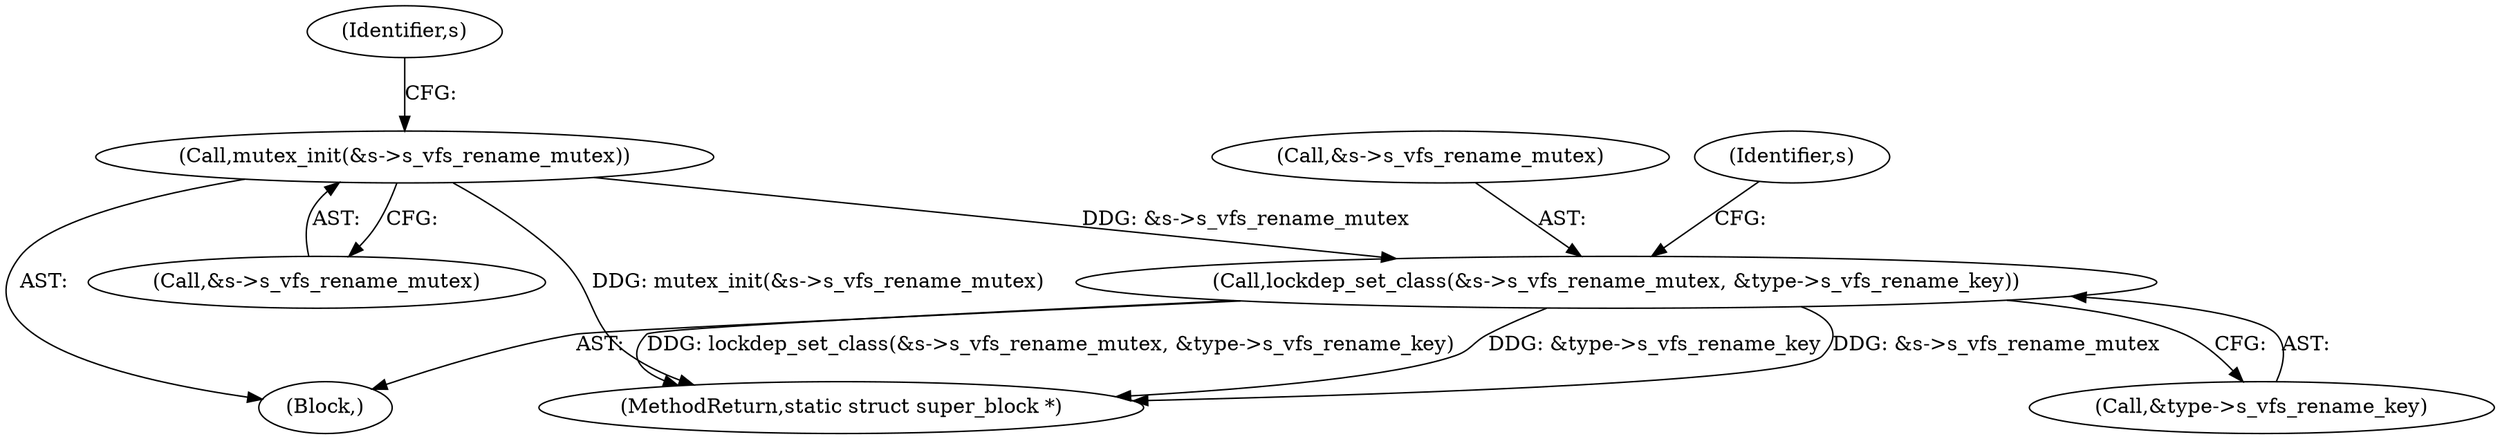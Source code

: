 digraph "0_linux_eee5cc2702929fd41cce28058dc6d6717f723f87_10@API" {
"1000270" [label="(Call,mutex_init(&s->s_vfs_rename_mutex))"];
"1000275" [label="(Call,lockdep_set_class(&s->s_vfs_rename_mutex, &type->s_vfs_rename_key))"];
"1000369" [label="(MethodReturn,static struct super_block *)"];
"1000275" [label="(Call,lockdep_set_class(&s->s_vfs_rename_mutex, &type->s_vfs_rename_key))"];
"1000278" [label="(Identifier,s)"];
"1000276" [label="(Call,&s->s_vfs_rename_mutex)"];
"1000104" [label="(Block,)"];
"1000288" [label="(Identifier,s)"];
"1000280" [label="(Call,&type->s_vfs_rename_key)"];
"1000271" [label="(Call,&s->s_vfs_rename_mutex)"];
"1000270" [label="(Call,mutex_init(&s->s_vfs_rename_mutex))"];
"1000270" -> "1000104"  [label="AST: "];
"1000270" -> "1000271"  [label="CFG: "];
"1000271" -> "1000270"  [label="AST: "];
"1000278" -> "1000270"  [label="CFG: "];
"1000270" -> "1000369"  [label="DDG: mutex_init(&s->s_vfs_rename_mutex)"];
"1000270" -> "1000275"  [label="DDG: &s->s_vfs_rename_mutex"];
"1000275" -> "1000104"  [label="AST: "];
"1000275" -> "1000280"  [label="CFG: "];
"1000276" -> "1000275"  [label="AST: "];
"1000280" -> "1000275"  [label="AST: "];
"1000288" -> "1000275"  [label="CFG: "];
"1000275" -> "1000369"  [label="DDG: lockdep_set_class(&s->s_vfs_rename_mutex, &type->s_vfs_rename_key)"];
"1000275" -> "1000369"  [label="DDG: &type->s_vfs_rename_key"];
"1000275" -> "1000369"  [label="DDG: &s->s_vfs_rename_mutex"];
}
